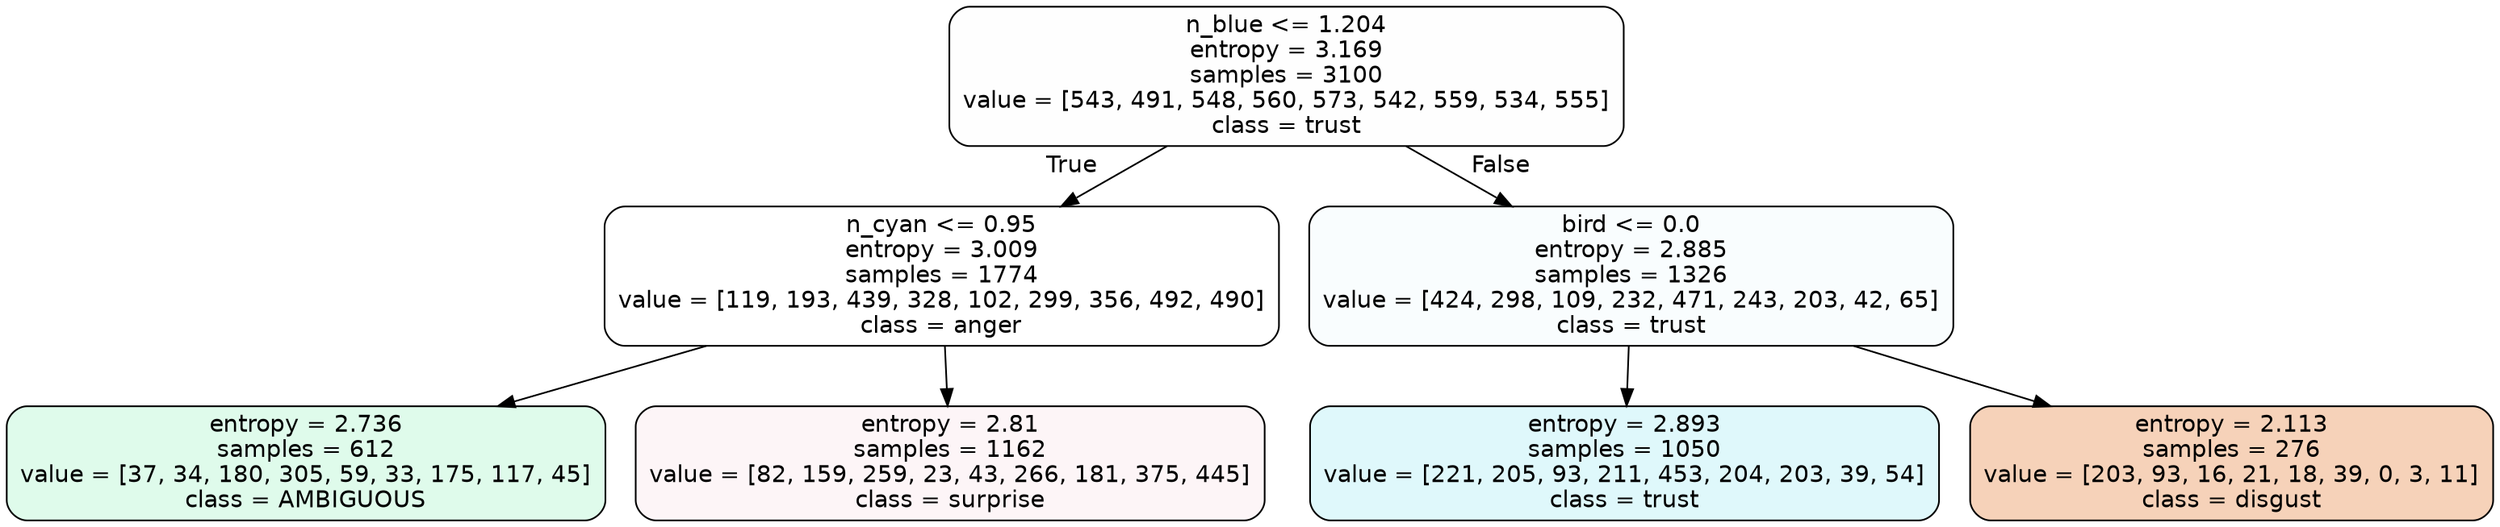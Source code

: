 digraph Tree {
node [shape=box, style="filled, rounded", color="black", fontname=helvetica] ;
edge [fontname=helvetica] ;
0 [label="n_blue <= 1.204\nentropy = 3.169\nsamples = 3100\nvalue = [543, 491, 548, 560, 573, 542, 559, 534, 555]\nclass = trust", fillcolor="#39d7e501"] ;
1 [label="n_cyan <= 0.95\nentropy = 3.009\nsamples = 1774\nvalue = [119, 193, 439, 328, 102, 299, 356, 492, 490]\nclass = anger", fillcolor="#e539d700"] ;
0 -> 1 [labeldistance=2.5, labelangle=45, headlabel="True"] ;
2 [label="entropy = 2.736\nsamples = 612\nvalue = [37, 34, 180, 305, 59, 33, 175, 117, 45]\nclass = AMBIGUOUS", fillcolor="#39e58128"] ;
1 -> 2 ;
3 [label="entropy = 2.81\nsamples = 1162\nvalue = [82, 159, 259, 23, 43, 266, 181, 375, 445]\nclass = surprise", fillcolor="#e539640c"] ;
1 -> 3 ;
4 [label="bird <= 0.0\nentropy = 2.885\nsamples = 1326\nvalue = [424, 298, 109, 232, 471, 243, 203, 42, 65]\nclass = trust", fillcolor="#39d7e507"] ;
0 -> 4 [labeldistance=2.5, labelangle=-45, headlabel="False"] ;
5 [label="entropy = 2.893\nsamples = 1050\nvalue = [221, 205, 93, 211, 453, 204, 203, 39, 54]\nclass = trust", fillcolor="#39d7e528"] ;
4 -> 5 ;
6 [label="entropy = 2.113\nsamples = 276\nvalue = [203, 93, 16, 21, 18, 39, 0, 3, 11]\nclass = disgust", fillcolor="#e581395a"] ;
4 -> 6 ;
}